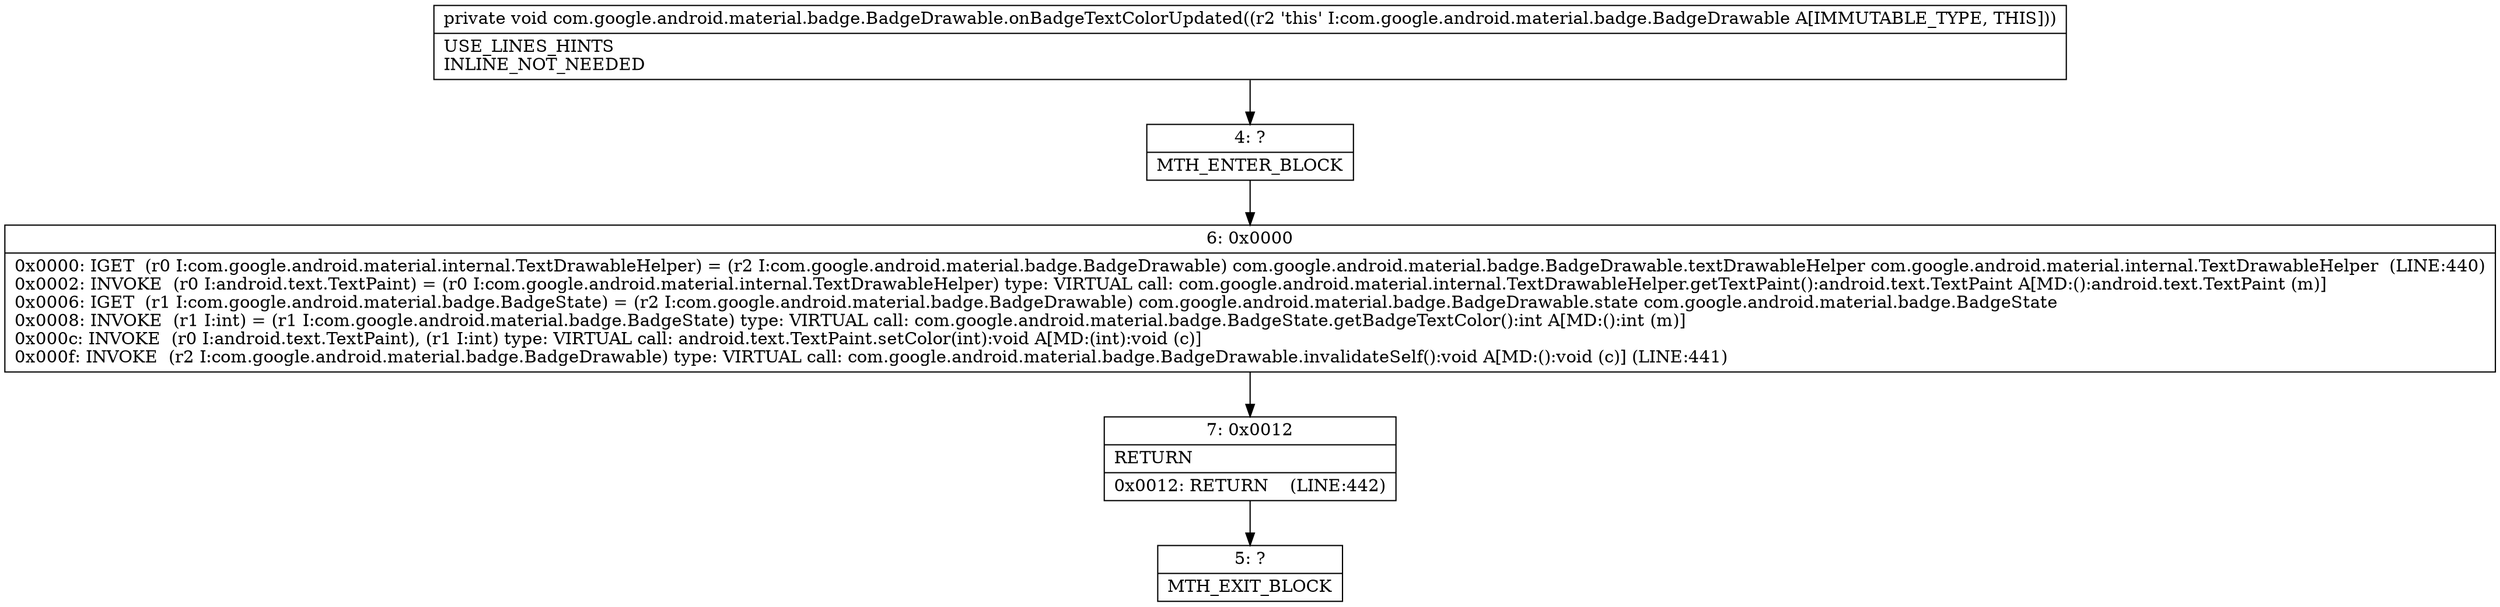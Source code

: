 digraph "CFG forcom.google.android.material.badge.BadgeDrawable.onBadgeTextColorUpdated()V" {
Node_4 [shape=record,label="{4\:\ ?|MTH_ENTER_BLOCK\l}"];
Node_6 [shape=record,label="{6\:\ 0x0000|0x0000: IGET  (r0 I:com.google.android.material.internal.TextDrawableHelper) = (r2 I:com.google.android.material.badge.BadgeDrawable) com.google.android.material.badge.BadgeDrawable.textDrawableHelper com.google.android.material.internal.TextDrawableHelper  (LINE:440)\l0x0002: INVOKE  (r0 I:android.text.TextPaint) = (r0 I:com.google.android.material.internal.TextDrawableHelper) type: VIRTUAL call: com.google.android.material.internal.TextDrawableHelper.getTextPaint():android.text.TextPaint A[MD:():android.text.TextPaint (m)]\l0x0006: IGET  (r1 I:com.google.android.material.badge.BadgeState) = (r2 I:com.google.android.material.badge.BadgeDrawable) com.google.android.material.badge.BadgeDrawable.state com.google.android.material.badge.BadgeState \l0x0008: INVOKE  (r1 I:int) = (r1 I:com.google.android.material.badge.BadgeState) type: VIRTUAL call: com.google.android.material.badge.BadgeState.getBadgeTextColor():int A[MD:():int (m)]\l0x000c: INVOKE  (r0 I:android.text.TextPaint), (r1 I:int) type: VIRTUAL call: android.text.TextPaint.setColor(int):void A[MD:(int):void (c)]\l0x000f: INVOKE  (r2 I:com.google.android.material.badge.BadgeDrawable) type: VIRTUAL call: com.google.android.material.badge.BadgeDrawable.invalidateSelf():void A[MD:():void (c)] (LINE:441)\l}"];
Node_7 [shape=record,label="{7\:\ 0x0012|RETURN\l|0x0012: RETURN    (LINE:442)\l}"];
Node_5 [shape=record,label="{5\:\ ?|MTH_EXIT_BLOCK\l}"];
MethodNode[shape=record,label="{private void com.google.android.material.badge.BadgeDrawable.onBadgeTextColorUpdated((r2 'this' I:com.google.android.material.badge.BadgeDrawable A[IMMUTABLE_TYPE, THIS]))  | USE_LINES_HINTS\lINLINE_NOT_NEEDED\l}"];
MethodNode -> Node_4;Node_4 -> Node_6;
Node_6 -> Node_7;
Node_7 -> Node_5;
}

